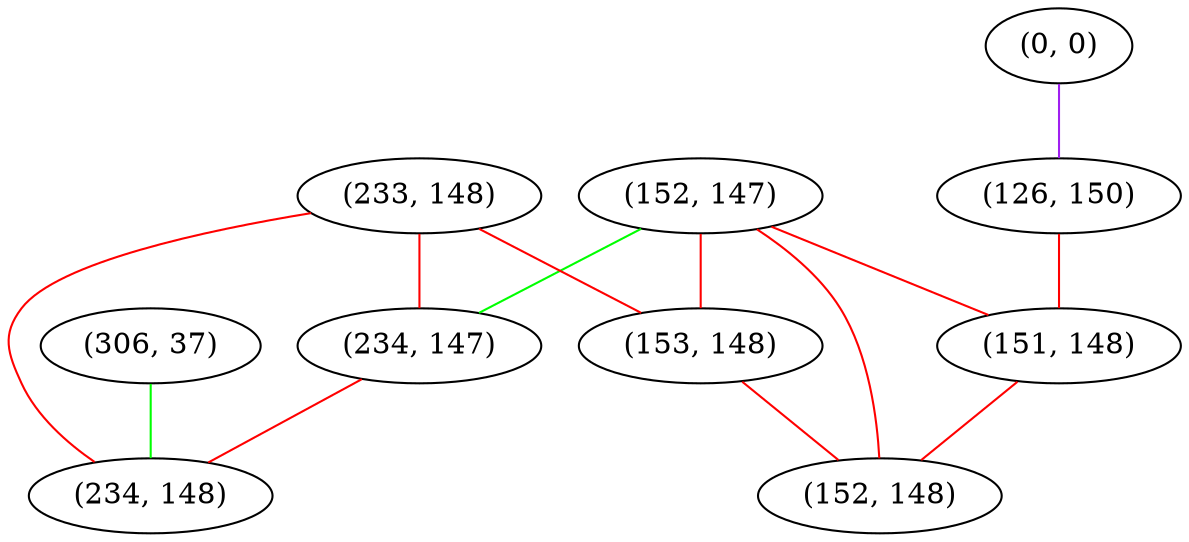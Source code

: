 graph "" {
"(152, 147)";
"(0, 0)";
"(233, 148)";
"(306, 37)";
"(234, 147)";
"(126, 150)";
"(151, 148)";
"(234, 148)";
"(153, 148)";
"(152, 148)";
"(152, 147)" -- "(151, 148)"  [color=red, key=0, weight=1];
"(152, 147)" -- "(234, 147)"  [color=green, key=0, weight=2];
"(152, 147)" -- "(153, 148)"  [color=red, key=0, weight=1];
"(152, 147)" -- "(152, 148)"  [color=red, key=0, weight=1];
"(0, 0)" -- "(126, 150)"  [color=purple, key=0, weight=4];
"(233, 148)" -- "(234, 147)"  [color=red, key=0, weight=1];
"(233, 148)" -- "(234, 148)"  [color=red, key=0, weight=1];
"(233, 148)" -- "(153, 148)"  [color=red, key=0, weight=1];
"(306, 37)" -- "(234, 148)"  [color=green, key=0, weight=2];
"(234, 147)" -- "(234, 148)"  [color=red, key=0, weight=1];
"(126, 150)" -- "(151, 148)"  [color=red, key=0, weight=1];
"(151, 148)" -- "(152, 148)"  [color=red, key=0, weight=1];
"(153, 148)" -- "(152, 148)"  [color=red, key=0, weight=1];
}
